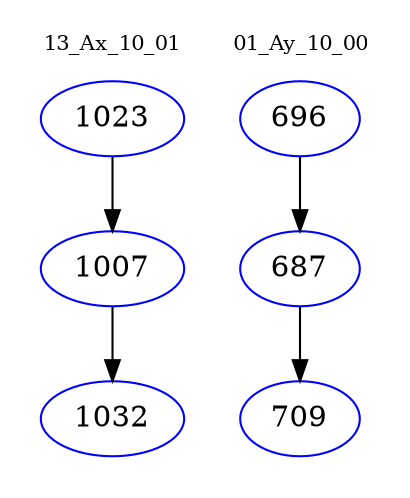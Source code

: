 digraph{
subgraph cluster_0 {
color = white
label = "13_Ax_10_01";
fontsize=10;
T0_1023 [label="1023", color="blue"]
T0_1023 -> T0_1007 [color="black"]
T0_1007 [label="1007", color="blue"]
T0_1007 -> T0_1032 [color="black"]
T0_1032 [label="1032", color="blue"]
}
subgraph cluster_1 {
color = white
label = "01_Ay_10_00";
fontsize=10;
T1_696 [label="696", color="blue"]
T1_696 -> T1_687 [color="black"]
T1_687 [label="687", color="blue"]
T1_687 -> T1_709 [color="black"]
T1_709 [label="709", color="blue"]
}
}
